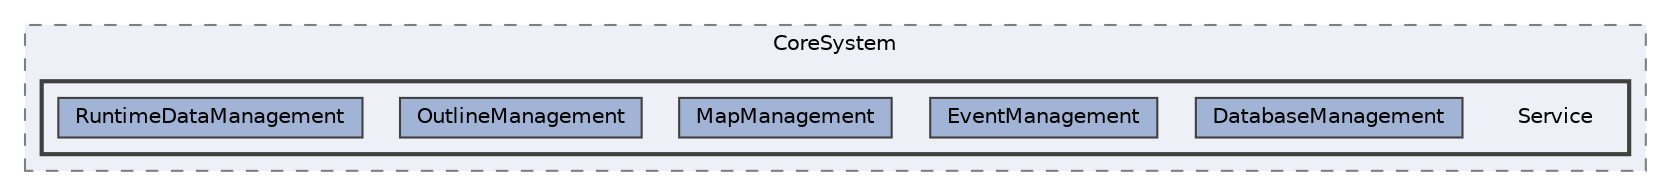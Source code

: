 digraph "C:/Users/むずでょ/Documents/Unity Projects/RMU-1-00-00-Research/Assets/RPGMaker/Codebase/CoreSystem/Service"
{
 // LATEX_PDF_SIZE
  bgcolor="transparent";
  edge [fontname=Helvetica,fontsize=10,labelfontname=Helvetica,labelfontsize=10];
  node [fontname=Helvetica,fontsize=10,shape=box,height=0.2,width=0.4];
  compound=true
  subgraph clusterdir_d932a4bffd710fdefbf986dfb75b96b6 {
    graph [ bgcolor="#edf0f7", pencolor="grey50", label="CoreSystem", fontname=Helvetica,fontsize=10 style="filled,dashed", URL="dir_d932a4bffd710fdefbf986dfb75b96b6.html",tooltip=""]
  subgraph clusterdir_f6370be67d47f167b845e3b3585bdc26 {
    graph [ bgcolor="#edf0f7", pencolor="grey25", label="", fontname=Helvetica,fontsize=10 style="filled,bold", URL="dir_f6370be67d47f167b845e3b3585bdc26.html",tooltip=""]
    dir_f6370be67d47f167b845e3b3585bdc26 [shape=plaintext, label="Service"];
  dir_5e013b0e5b3cb0442f1358692d6995b8 [label="DatabaseManagement", fillcolor="#a2b4d6", color="grey25", style="filled", URL="dir_5e013b0e5b3cb0442f1358692d6995b8.html",tooltip=""];
  dir_1e06aa503b34986572a75decc254946c [label="EventManagement", fillcolor="#a2b4d6", color="grey25", style="filled", URL="dir_1e06aa503b34986572a75decc254946c.html",tooltip=""];
  dir_2c37738d66650ef1886cb1ccf4f88733 [label="MapManagement", fillcolor="#a2b4d6", color="grey25", style="filled", URL="dir_2c37738d66650ef1886cb1ccf4f88733.html",tooltip=""];
  dir_58ab0577956dc576968e209932433675 [label="OutlineManagement", fillcolor="#a2b4d6", color="grey25", style="filled", URL="dir_58ab0577956dc576968e209932433675.html",tooltip=""];
  dir_0ab2ba8e485dcf9877da0feadae7c161 [label="RuntimeDataManagement", fillcolor="#a2b4d6", color="grey25", style="filled", URL="dir_0ab2ba8e485dcf9877da0feadae7c161.html",tooltip=""];
  }
  }
}

